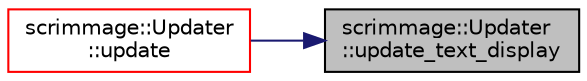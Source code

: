 digraph "scrimmage::Updater::update_text_display"
{
 // LATEX_PDF_SIZE
  edge [fontname="Helvetica",fontsize="10",labelfontname="Helvetica",labelfontsize="10"];
  node [fontname="Helvetica",fontsize="10",shape=record];
  rankdir="RL";
  Node1 [label="scrimmage::Updater\l::update_text_display",height=0.2,width=0.4,color="black", fillcolor="grey75", style="filled", fontcolor="black",tooltip=" "];
  Node1 -> Node2 [dir="back",color="midnightblue",fontsize="10",style="solid",fontname="Helvetica"];
  Node2 [label="scrimmage::Updater\l::update",height=0.2,width=0.4,color="red", fillcolor="white", style="filled",URL="$classscrimmage_1_1Updater.html#a539e9f177df8c53127b944d40ba59449",tooltip=" "];
}
